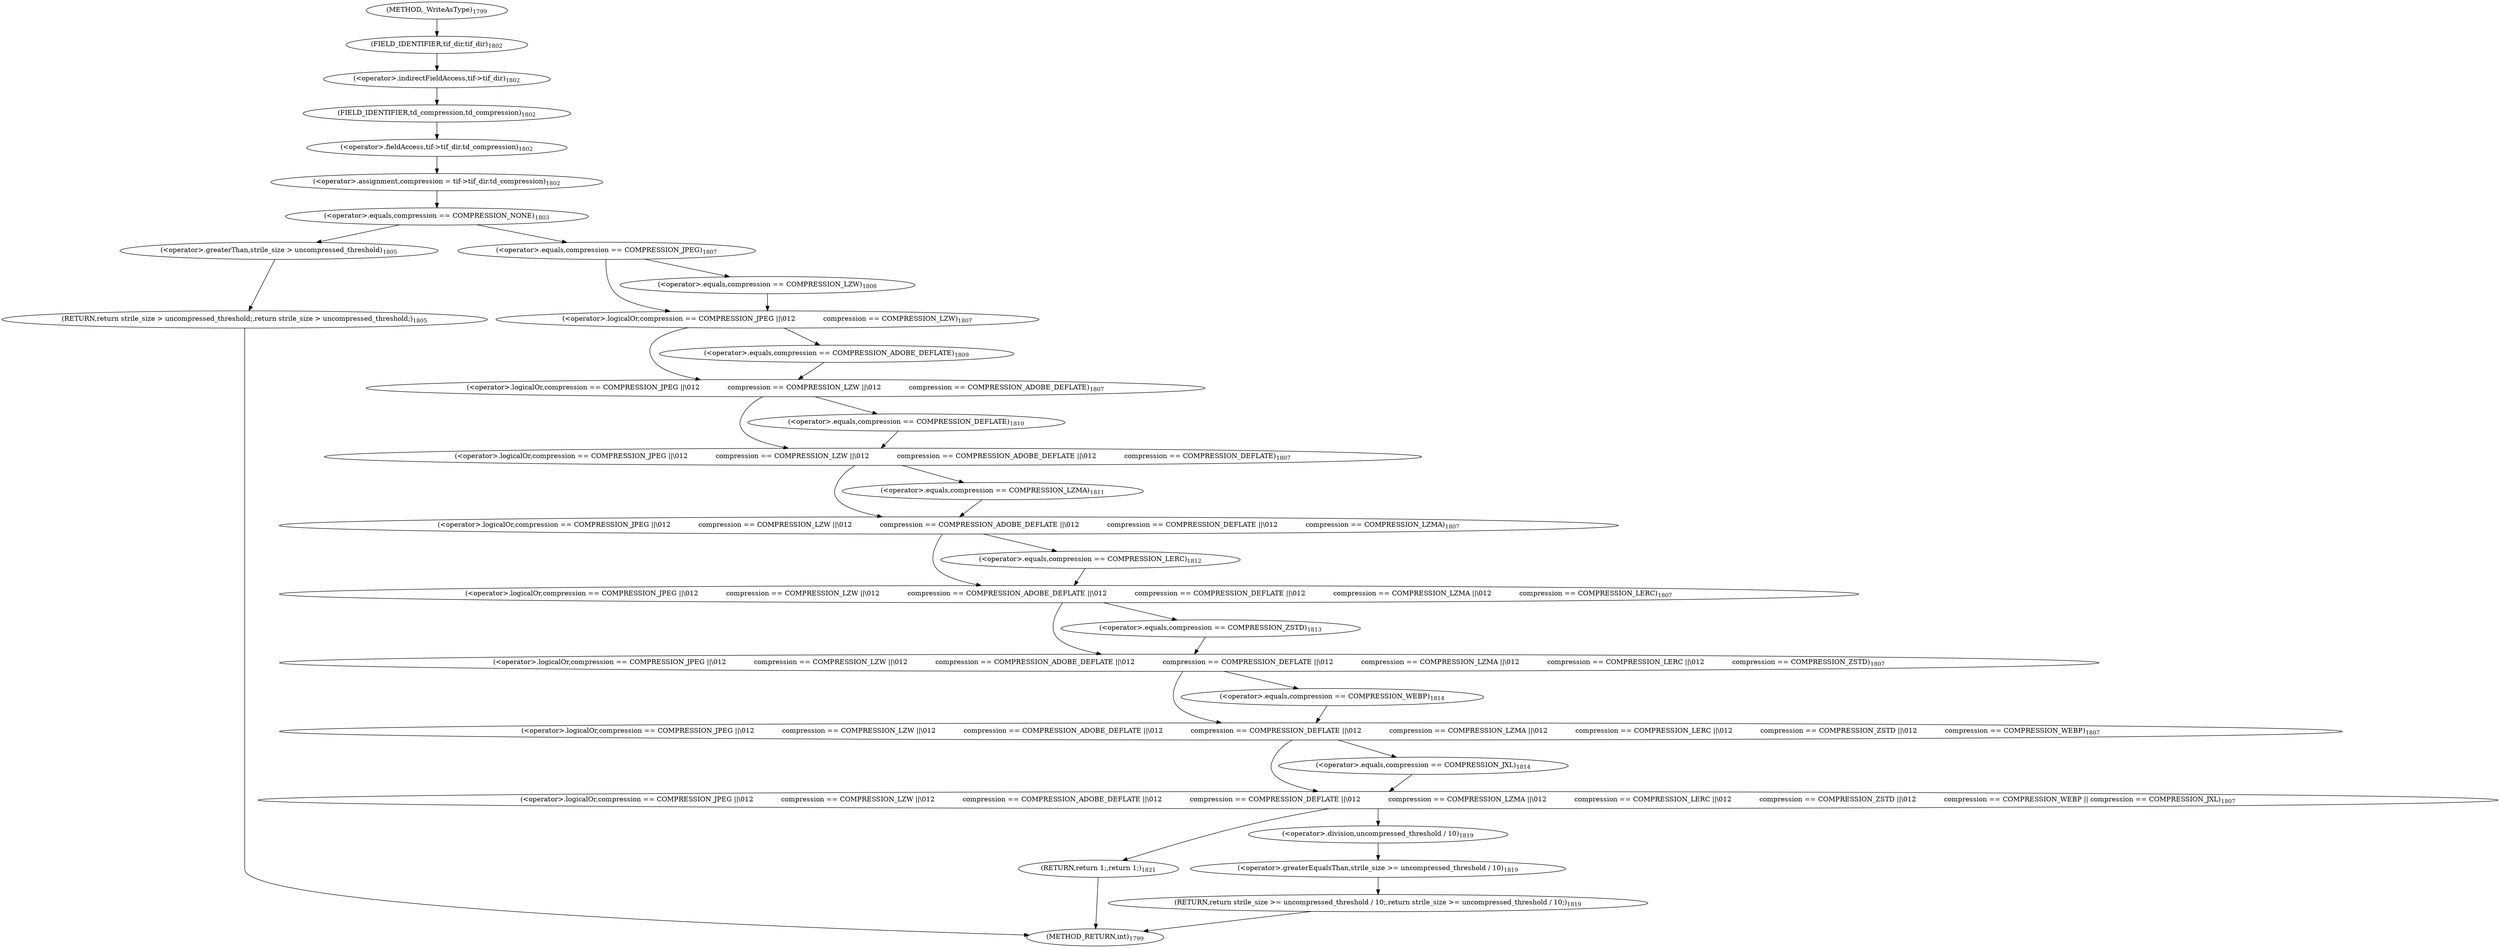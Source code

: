 digraph "_WriteAsType" {  
"68780" [label = <(&lt;operator&gt;.assignment,compression = tif-&gt;tif_dir.td_compression)<SUB>1802</SUB>> ]
"68841" [label = <(RETURN,return 1;,return 1;)<SUB>1821</SUB>> ]
"68782" [label = <(&lt;operator&gt;.fieldAccess,tif-&gt;tif_dir.td_compression)<SUB>1802</SUB>> ]
"68788" [label = <(&lt;operator&gt;.equals,compression == COMPRESSION_NONE)<SUB>1803</SUB>> ]
"68783" [label = <(&lt;operator&gt;.indirectFieldAccess,tif-&gt;tif_dir)<SUB>1802</SUB>> ]
"68786" [label = <(FIELD_IDENTIFIER,td_compression,td_compression)<SUB>1802</SUB>> ]
"68792" [label = <(RETURN,return strile_size &gt; uncompressed_threshold;,return strile_size &gt; uncompressed_threshold;)<SUB>1805</SUB>> ]
"68785" [label = <(FIELD_IDENTIFIER,tif_dir,tif_dir)<SUB>1802</SUB>> ]
"68793" [label = <(&lt;operator&gt;.greaterThan,strile_size &gt; uncompressed_threshold)<SUB>1805</SUB>> ]
"68799" [label = <(&lt;operator&gt;.logicalOr,compression == COMPRESSION_JPEG ||\012             compression == COMPRESSION_LZW ||\012             compression == COMPRESSION_ADOBE_DEFLATE ||\012             compression == COMPRESSION_DEFLATE ||\012             compression == COMPRESSION_LZMA ||\012             compression == COMPRESSION_LERC ||\012             compression == COMPRESSION_ZSTD ||\012             compression == COMPRESSION_WEBP || compression == COMPRESSION_JXL)<SUB>1807</SUB>> ]
"68800" [label = <(&lt;operator&gt;.logicalOr,compression == COMPRESSION_JPEG ||\012             compression == COMPRESSION_LZW ||\012             compression == COMPRESSION_ADOBE_DEFLATE ||\012             compression == COMPRESSION_DEFLATE ||\012             compression == COMPRESSION_LZMA ||\012             compression == COMPRESSION_LERC ||\012             compression == COMPRESSION_ZSTD ||\012             compression == COMPRESSION_WEBP)<SUB>1807</SUB>> ]
"68831" [label = <(&lt;operator&gt;.equals,compression == COMPRESSION_JXL)<SUB>1814</SUB>> ]
"68835" [label = <(RETURN,return strile_size &gt;= uncompressed_threshold / 10;,return strile_size &gt;= uncompressed_threshold / 10;)<SUB>1819</SUB>> ]
"68801" [label = <(&lt;operator&gt;.logicalOr,compression == COMPRESSION_JPEG ||\012             compression == COMPRESSION_LZW ||\012             compression == COMPRESSION_ADOBE_DEFLATE ||\012             compression == COMPRESSION_DEFLATE ||\012             compression == COMPRESSION_LZMA ||\012             compression == COMPRESSION_LERC ||\012             compression == COMPRESSION_ZSTD)<SUB>1807</SUB>> ]
"68828" [label = <(&lt;operator&gt;.equals,compression == COMPRESSION_WEBP)<SUB>1814</SUB>> ]
"68836" [label = <(&lt;operator&gt;.greaterEqualsThan,strile_size &gt;= uncompressed_threshold / 10)<SUB>1819</SUB>> ]
"68802" [label = <(&lt;operator&gt;.logicalOr,compression == COMPRESSION_JPEG ||\012             compression == COMPRESSION_LZW ||\012             compression == COMPRESSION_ADOBE_DEFLATE ||\012             compression == COMPRESSION_DEFLATE ||\012             compression == COMPRESSION_LZMA ||\012             compression == COMPRESSION_LERC)<SUB>1807</SUB>> ]
"68825" [label = <(&lt;operator&gt;.equals,compression == COMPRESSION_ZSTD)<SUB>1813</SUB>> ]
"68838" [label = <(&lt;operator&gt;.division,uncompressed_threshold / 10)<SUB>1819</SUB>> ]
"68803" [label = <(&lt;operator&gt;.logicalOr,compression == COMPRESSION_JPEG ||\012             compression == COMPRESSION_LZW ||\012             compression == COMPRESSION_ADOBE_DEFLATE ||\012             compression == COMPRESSION_DEFLATE ||\012             compression == COMPRESSION_LZMA)<SUB>1807</SUB>> ]
"68822" [label = <(&lt;operator&gt;.equals,compression == COMPRESSION_LERC)<SUB>1812</SUB>> ]
"68804" [label = <(&lt;operator&gt;.logicalOr,compression == COMPRESSION_JPEG ||\012             compression == COMPRESSION_LZW ||\012             compression == COMPRESSION_ADOBE_DEFLATE ||\012             compression == COMPRESSION_DEFLATE)<SUB>1807</SUB>> ]
"68819" [label = <(&lt;operator&gt;.equals,compression == COMPRESSION_LZMA)<SUB>1811</SUB>> ]
"68805" [label = <(&lt;operator&gt;.logicalOr,compression == COMPRESSION_JPEG ||\012             compression == COMPRESSION_LZW ||\012             compression == COMPRESSION_ADOBE_DEFLATE)<SUB>1807</SUB>> ]
"68816" [label = <(&lt;operator&gt;.equals,compression == COMPRESSION_DEFLATE)<SUB>1810</SUB>> ]
"68806" [label = <(&lt;operator&gt;.logicalOr,compression == COMPRESSION_JPEG ||\012             compression == COMPRESSION_LZW)<SUB>1807</SUB>> ]
"68813" [label = <(&lt;operator&gt;.equals,compression == COMPRESSION_ADOBE_DEFLATE)<SUB>1809</SUB>> ]
"68807" [label = <(&lt;operator&gt;.equals,compression == COMPRESSION_JPEG)<SUB>1807</SUB>> ]
"68810" [label = <(&lt;operator&gt;.equals,compression == COMPRESSION_LZW)<SUB>1808</SUB>> ]
"68774" [label = <(METHOD,_WriteAsType)<SUB>1799</SUB>> ]
"68843" [label = <(METHOD_RETURN,int)<SUB>1799</SUB>> ]
  "68780" -> "68788" 
  "68841" -> "68843" 
  "68782" -> "68780" 
  "68788" -> "68793" 
  "68788" -> "68807" 
  "68783" -> "68786" 
  "68786" -> "68782" 
  "68792" -> "68843" 
  "68785" -> "68783" 
  "68793" -> "68792" 
  "68799" -> "68838" 
  "68799" -> "68841" 
  "68800" -> "68799" 
  "68800" -> "68831" 
  "68831" -> "68799" 
  "68835" -> "68843" 
  "68801" -> "68800" 
  "68801" -> "68828" 
  "68828" -> "68800" 
  "68836" -> "68835" 
  "68802" -> "68801" 
  "68802" -> "68825" 
  "68825" -> "68801" 
  "68838" -> "68836" 
  "68803" -> "68802" 
  "68803" -> "68822" 
  "68822" -> "68802" 
  "68804" -> "68803" 
  "68804" -> "68819" 
  "68819" -> "68803" 
  "68805" -> "68804" 
  "68805" -> "68816" 
  "68816" -> "68804" 
  "68806" -> "68805" 
  "68806" -> "68813" 
  "68813" -> "68805" 
  "68807" -> "68806" 
  "68807" -> "68810" 
  "68810" -> "68806" 
  "68774" -> "68785" 
}
